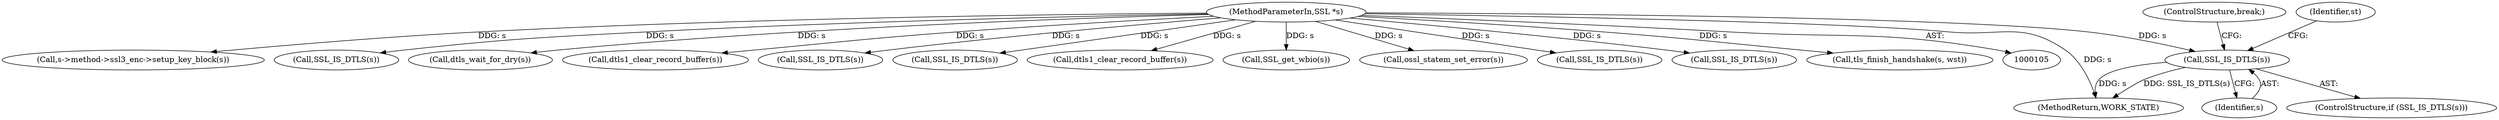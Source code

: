 digraph "0_openssl_f5c7f5dfbaf0d2f7d946d0fe86f08e6bcb36ed0d_3@pointer" {
"1000153" [label="(Call,SSL_IS_DTLS(s))"];
"1000106" [label="(MethodParameterIn,SSL *s)"];
"1000161" [label="(ControlStructure,break;)"];
"1000229" [label="(MethodReturn,WORK_STATE)"];
"1000202" [label="(Call,s->method->ssl3_enc->setup_key_block(s))"];
"1000154" [label="(Identifier,s)"];
"1000177" [label="(Call,SSL_IS_DTLS(s))"];
"1000171" [label="(Call,dtls_wait_for_dry(s))"];
"1000130" [label="(Call,dtls1_clear_record_buffer(s))"];
"1000128" [label="(Call,SSL_IS_DTLS(s))"];
"1000152" [label="(ControlStructure,if (SSL_IS_DTLS(s)))"];
"1000140" [label="(Call,SSL_IS_DTLS(s))"];
"1000143" [label="(Call,dtls1_clear_record_buffer(s))"];
"1000153" [label="(Call,SSL_IS_DTLS(s))"];
"1000168" [label="(Call,SSL_get_wbio(s))"];
"1000158" [label="(Identifier,st)"];
"1000205" [label="(Call,ossl_statem_set_error(s))"];
"1000106" [label="(MethodParameterIn,SSL *s)"];
"1000210" [label="(Call,SSL_IS_DTLS(s))"];
"1000165" [label="(Call,SSL_IS_DTLS(s))"];
"1000222" [label="(Call,tls_finish_handshake(s, wst))"];
"1000153" -> "1000152"  [label="AST: "];
"1000153" -> "1000154"  [label="CFG: "];
"1000154" -> "1000153"  [label="AST: "];
"1000158" -> "1000153"  [label="CFG: "];
"1000161" -> "1000153"  [label="CFG: "];
"1000153" -> "1000229"  [label="DDG: SSL_IS_DTLS(s)"];
"1000153" -> "1000229"  [label="DDG: s"];
"1000106" -> "1000153"  [label="DDG: s"];
"1000106" -> "1000105"  [label="AST: "];
"1000106" -> "1000229"  [label="DDG: s"];
"1000106" -> "1000128"  [label="DDG: s"];
"1000106" -> "1000130"  [label="DDG: s"];
"1000106" -> "1000140"  [label="DDG: s"];
"1000106" -> "1000143"  [label="DDG: s"];
"1000106" -> "1000165"  [label="DDG: s"];
"1000106" -> "1000168"  [label="DDG: s"];
"1000106" -> "1000171"  [label="DDG: s"];
"1000106" -> "1000177"  [label="DDG: s"];
"1000106" -> "1000202"  [label="DDG: s"];
"1000106" -> "1000205"  [label="DDG: s"];
"1000106" -> "1000210"  [label="DDG: s"];
"1000106" -> "1000222"  [label="DDG: s"];
}
